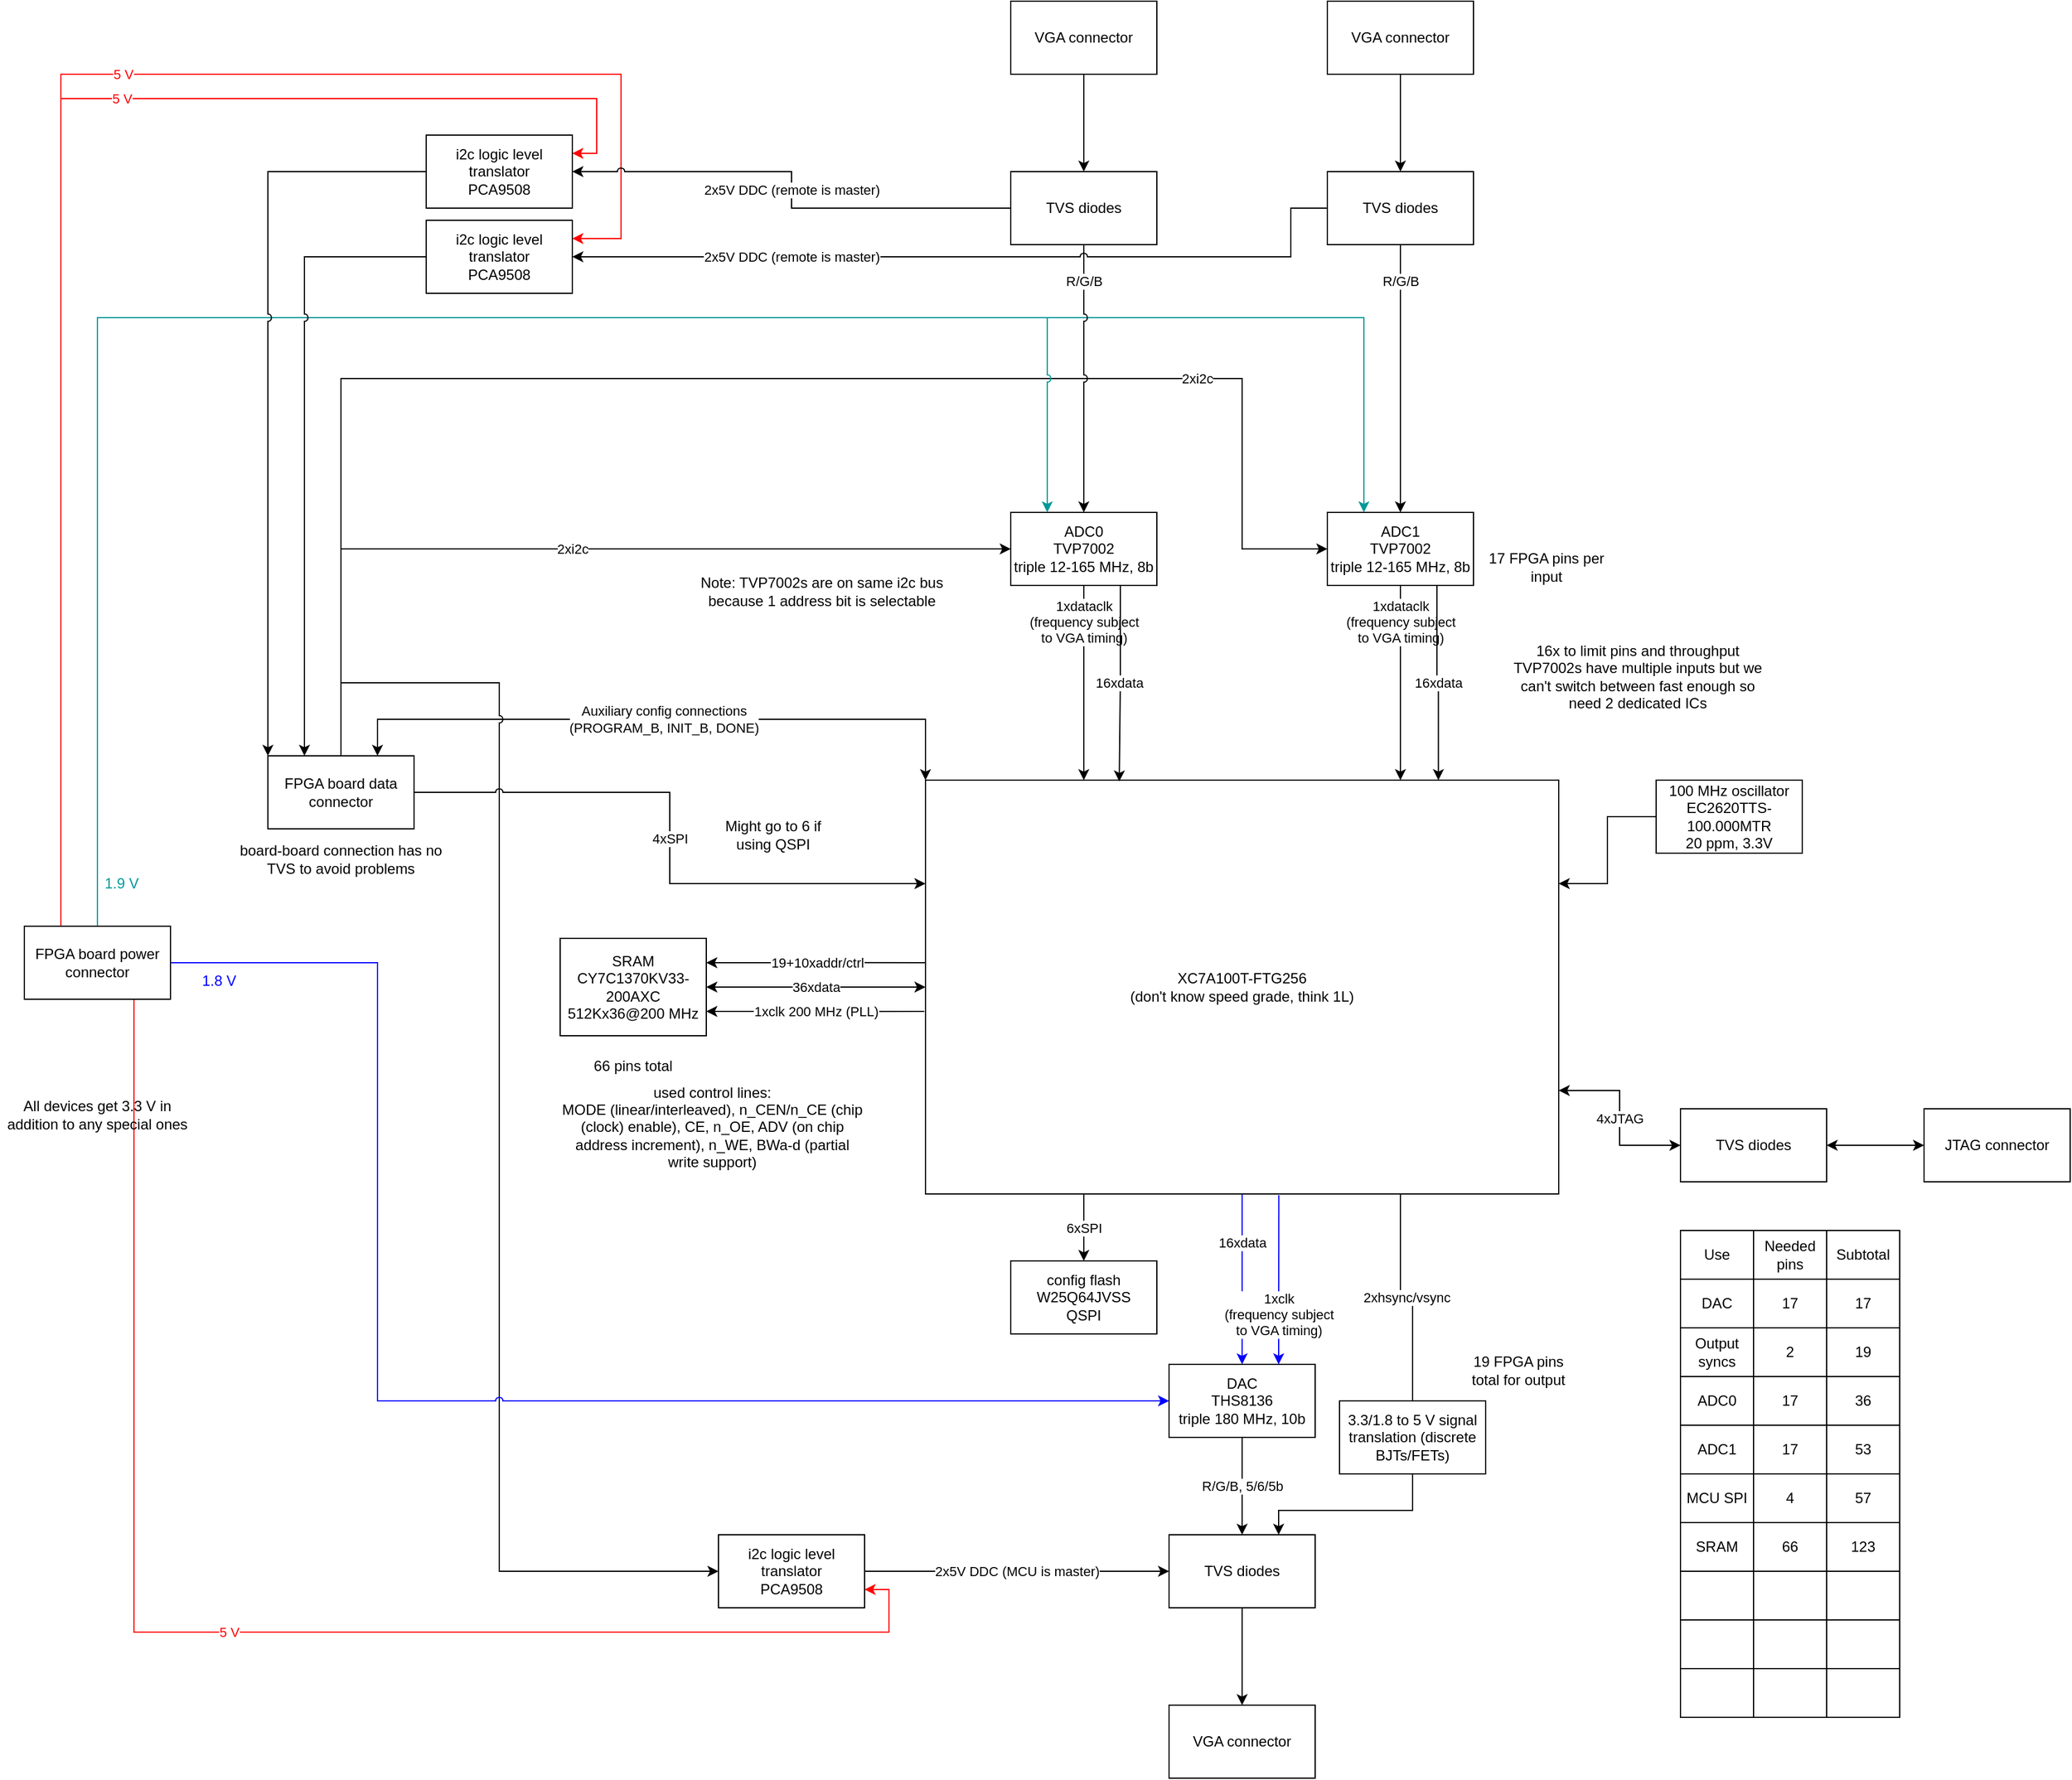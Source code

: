 <mxfile version="20.3.1" type="device" pages="2"><diagram id="uO3NpEvUBIuTRX0edp_s" name="FPGA board"><mxGraphModel dx="3002" dy="1962" grid="1" gridSize="10" guides="1" tooltips="1" connect="1" arrows="1" fold="1" page="1" pageScale="1" pageWidth="1654" pageHeight="1169" math="0" shadow="0"><root><mxCell id="0"/><mxCell id="1" parent="0"/><mxCell id="ex6IpFv2rQreRg_5M0-a-5" value="&lt;div&gt;36xdata&lt;/div&gt;" style="edgeStyle=orthogonalEdgeStyle;rounded=0;orthogonalLoop=1;jettySize=auto;html=1;startArrow=classic;startFill=1;" parent="1" source="ex6IpFv2rQreRg_5M0-a-1" target="ex6IpFv2rQreRg_5M0-a-4" edge="1"><mxGeometry relative="1" as="geometry"/></mxCell><mxCell id="ex6IpFv2rQreRg_5M0-a-10" value="&lt;div&gt;1xclk 200 MHz (PLL)&lt;br&gt;&lt;/div&gt;" style="edgeStyle=orthogonalEdgeStyle;rounded=0;orthogonalLoop=1;jettySize=auto;html=1;exitX=-0.002;exitY=0.559;exitDx=0;exitDy=0;entryX=1;entryY=0.75;entryDx=0;entryDy=0;startArrow=none;startFill=0;exitPerimeter=0;" parent="1" source="ex6IpFv2rQreRg_5M0-a-1" target="ex6IpFv2rQreRg_5M0-a-4" edge="1"><mxGeometry relative="1" as="geometry"/></mxCell><mxCell id="ex6IpFv2rQreRg_5M0-a-13" value="19+10xaddr/ctrl" style="edgeStyle=orthogonalEdgeStyle;rounded=0;orthogonalLoop=1;jettySize=auto;html=1;exitX=0.002;exitY=0.441;exitDx=0;exitDy=0;entryX=1;entryY=0.25;entryDx=0;entryDy=0;startArrow=none;startFill=0;exitPerimeter=0;" parent="1" source="ex6IpFv2rQreRg_5M0-a-1" target="ex6IpFv2rQreRg_5M0-a-4" edge="1"><mxGeometry relative="1" as="geometry"/></mxCell><mxCell id="ex6IpFv2rQreRg_5M0-a-45" value="16xdata" style="edgeStyle=orthogonalEdgeStyle;rounded=0;jumpStyle=arc;orthogonalLoop=1;jettySize=auto;html=1;entryX=0.5;entryY=0;entryDx=0;entryDy=0;strokeColor=#0000FF;fontColor=#000000;startArrow=none;startFill=0;endArrow=classic;endFill=1;" parent="1" source="ex6IpFv2rQreRg_5M0-a-1" target="ex6IpFv2rQreRg_5M0-a-44" edge="1"><mxGeometry x="-0.429" relative="1" as="geometry"><mxPoint as="offset"/></mxGeometry></mxCell><mxCell id="ex6IpFv2rQreRg_5M0-a-47" value="&lt;div&gt;1xclk&lt;/div&gt;&lt;div&gt;(frequency subject&lt;/div&gt;&lt;div&gt;to VGA timing)&lt;/div&gt;" style="edgeStyle=orthogonalEdgeStyle;rounded=0;jumpStyle=arc;orthogonalLoop=1;jettySize=auto;html=1;exitX=0.558;exitY=1.003;exitDx=0;exitDy=0;entryX=0.75;entryY=0;entryDx=0;entryDy=0;strokeColor=#0000FF;fontColor=#000000;startArrow=none;startFill=0;endArrow=classic;endFill=1;exitPerimeter=0;" parent="1" source="ex6IpFv2rQreRg_5M0-a-1" target="ex6IpFv2rQreRg_5M0-a-44" edge="1"><mxGeometry x="0.418" relative="1" as="geometry"><mxPoint as="offset"/></mxGeometry></mxCell><mxCell id="ex6IpFv2rQreRg_5M0-a-52" value="" style="edgeStyle=orthogonalEdgeStyle;rounded=0;jumpStyle=arc;orthogonalLoop=1;jettySize=auto;html=1;exitX=0.5;exitY=1;exitDx=0;exitDy=0;entryX=0.75;entryY=0;entryDx=0;entryDy=0;strokeColor=#000000;fontColor=#000000;startArrow=none;startFill=0;endArrow=classic;endFill=1;" parent="1" source="5ySoQ0Hg5H5aL1NX-bmH-2" target="ex6IpFv2rQreRg_5M0-a-48" edge="1"><mxGeometry relative="1" as="geometry"><Array as="points"><mxPoint x="740" y="790"/><mxPoint x="630" y="790"/></Array></mxGeometry></mxCell><mxCell id="ex6IpFv2rQreRg_5M0-a-78" value="4xJTAG" style="edgeStyle=orthogonalEdgeStyle;rounded=0;jumpStyle=arc;orthogonalLoop=1;jettySize=auto;html=1;exitX=1;exitY=0.75;exitDx=0;exitDy=0;entryX=0;entryY=0.5;entryDx=0;entryDy=0;strokeColor=#000000;fontColor=#000000;startArrow=classic;startFill=1;endArrow=classic;endFill=1;" parent="1" source="ex6IpFv2rQreRg_5M0-a-1" target="ex6IpFv2rQreRg_5M0-a-77" edge="1"><mxGeometry relative="1" as="geometry"/></mxCell><mxCell id="ex6IpFv2rQreRg_5M0-a-84" value="6xSPI" style="edgeStyle=orthogonalEdgeStyle;rounded=0;jumpStyle=arc;orthogonalLoop=1;jettySize=auto;html=1;exitX=0.25;exitY=1;exitDx=0;exitDy=0;entryX=0.5;entryY=0;entryDx=0;entryDy=0;strokeColor=#000000;fontColor=#000000;startArrow=none;startFill=0;endArrow=classic;endFill=1;" parent="1" source="ex6IpFv2rQreRg_5M0-a-1" target="ex6IpFv2rQreRg_5M0-a-83" edge="1"><mxGeometry relative="1" as="geometry"/></mxCell><mxCell id="ex6IpFv2rQreRg_5M0-a-92" value="&lt;div&gt;Auxiliary config connections&lt;/div&gt;&lt;div&gt;(PROGRAM_B, INIT_B, DONE) &lt;br&gt;&lt;/div&gt;" style="edgeStyle=orthogonalEdgeStyle;rounded=0;jumpStyle=arc;orthogonalLoop=1;jettySize=auto;html=1;exitX=0;exitY=0;exitDx=0;exitDy=0;entryX=0.75;entryY=0;entryDx=0;entryDy=0;strokeColor=#000000;fontColor=#000000;startArrow=classic;startFill=1;endArrow=classic;endFill=1;" parent="1" source="ex6IpFv2rQreRg_5M0-a-1" target="ex6IpFv2rQreRg_5M0-a-24" edge="1"><mxGeometry relative="1" as="geometry"><Array as="points"><mxPoint x="340" y="140"/><mxPoint x="-110" y="140"/></Array></mxGeometry></mxCell><mxCell id="ex6IpFv2rQreRg_5M0-a-1" value="&lt;div&gt;XC7A100T-FTG256&lt;/div&gt;&lt;div&gt;(don't know speed grade, think 1L)&lt;br&gt;&lt;/div&gt;" style="rounded=0;whiteSpace=wrap;html=1;" parent="1" vertex="1"><mxGeometry x="340" y="190" width="520" height="340" as="geometry"/></mxCell><mxCell id="ex6IpFv2rQreRg_5M0-a-4" value="&lt;div&gt;SRAM&lt;/div&gt;&lt;div&gt;CY7C1370KV33-200AXC&lt;/div&gt;&lt;div&gt;512Kx36@200 MHz&lt;br&gt;&lt;/div&gt;" style="rounded=0;whiteSpace=wrap;html=1;" parent="1" vertex="1"><mxGeometry x="40" y="320" width="120" height="80" as="geometry"/></mxCell><mxCell id="ex6IpFv2rQreRg_5M0-a-12" style="edgeStyle=orthogonalEdgeStyle;rounded=0;orthogonalLoop=1;jettySize=auto;html=1;entryX=1;entryY=0.25;entryDx=0;entryDy=0;startArrow=none;startFill=0;" parent="1" source="ex6IpFv2rQreRg_5M0-a-11" target="ex6IpFv2rQreRg_5M0-a-1" edge="1"><mxGeometry relative="1" as="geometry"/></mxCell><mxCell id="ex6IpFv2rQreRg_5M0-a-11" value="&lt;div&gt;100 MHz oscillator&lt;/div&gt;&lt;div&gt;EC2620TTS-100.000MTR&lt;/div&gt;&lt;div&gt;20 ppm, 3.3V&lt;br&gt;&lt;/div&gt;" style="rounded=0;whiteSpace=wrap;html=1;" parent="1" vertex="1"><mxGeometry x="940" y="190" width="120" height="60" as="geometry"/></mxCell><mxCell id="ex6IpFv2rQreRg_5M0-a-18" value="66 pins total" style="text;html=1;strokeColor=none;fillColor=none;align=center;verticalAlign=middle;whiteSpace=wrap;rounded=0;" parent="1" vertex="1"><mxGeometry x="50" y="410" width="100" height="30" as="geometry"/></mxCell><mxCell id="ex6IpFv2rQreRg_5M0-a-22" value="&lt;div&gt;1xdataclk&lt;/div&gt;&lt;div&gt;(frequency subject&lt;/div&gt;&lt;div&gt;to VGA timing)&lt;br&gt;&lt;/div&gt;" style="edgeStyle=orthogonalEdgeStyle;rounded=0;orthogonalLoop=1;jettySize=auto;html=1;entryX=0.25;entryY=0;entryDx=0;entryDy=0;startArrow=none;startFill=0;endArrow=classic;endFill=1;" parent="1" source="ex6IpFv2rQreRg_5M0-a-21" target="ex6IpFv2rQreRg_5M0-a-1" edge="1"><mxGeometry x="-0.625" relative="1" as="geometry"><mxPoint as="offset"/></mxGeometry></mxCell><mxCell id="ex6IpFv2rQreRg_5M0-a-23" value="16xdata" style="edgeStyle=orthogonalEdgeStyle;rounded=0;orthogonalLoop=1;jettySize=auto;html=1;exitX=0.75;exitY=1;exitDx=0;exitDy=0;entryX=0.306;entryY=0.003;entryDx=0;entryDy=0;entryPerimeter=0;startArrow=none;startFill=0;endArrow=classic;endFill=1;" parent="1" source="ex6IpFv2rQreRg_5M0-a-21" target="ex6IpFv2rQreRg_5M0-a-1" edge="1"><mxGeometry relative="1" as="geometry"/></mxCell><mxCell id="ex6IpFv2rQreRg_5M0-a-21" value="&lt;div&gt;ADC0&lt;/div&gt;&lt;div&gt;TVP7002&lt;/div&gt;&lt;div&gt;triple 12-165 MHz, 8b&lt;br&gt;&lt;/div&gt;" style="rounded=0;whiteSpace=wrap;html=1;" parent="1" vertex="1"><mxGeometry x="410" y="-30" width="120" height="60" as="geometry"/></mxCell><mxCell id="ex6IpFv2rQreRg_5M0-a-25" value="2xi2c" style="edgeStyle=orthogonalEdgeStyle;rounded=0;orthogonalLoop=1;jettySize=auto;html=1;entryX=0;entryY=0.5;entryDx=0;entryDy=0;startArrow=none;startFill=0;endArrow=classic;endFill=1;" parent="1" source="ex6IpFv2rQreRg_5M0-a-24" target="ex6IpFv2rQreRg_5M0-a-21" edge="1"><mxGeometry relative="1" as="geometry"><Array as="points"><mxPoint x="-140"/></Array></mxGeometry></mxCell><mxCell id="ex6IpFv2rQreRg_5M0-a-31" value="2xi2c" style="edgeStyle=orthogonalEdgeStyle;rounded=0;orthogonalLoop=1;jettySize=auto;html=1;entryX=0;entryY=0.5;entryDx=0;entryDy=0;startArrow=none;startFill=0;endArrow=classic;endFill=1;" parent="1" source="ex6IpFv2rQreRg_5M0-a-24" target="ex6IpFv2rQreRg_5M0-a-30" edge="1"><mxGeometry x="0.607" relative="1" as="geometry"><Array as="points"><mxPoint x="600" y="-140"/><mxPoint x="600"/></Array><mxPoint as="offset"/></mxGeometry></mxCell><mxCell id="ex6IpFv2rQreRg_5M0-a-67" style="edgeStyle=orthogonalEdgeStyle;rounded=0;jumpStyle=arc;orthogonalLoop=1;jettySize=auto;html=1;exitX=0.5;exitY=0;exitDx=0;exitDy=0;entryX=0;entryY=0.5;entryDx=0;entryDy=0;strokeColor=#000000;fontColor=default;startArrow=none;startFill=0;endArrow=classic;endFill=1;" parent="1" source="ex6IpFv2rQreRg_5M0-a-24" target="ex6IpFv2rQreRg_5M0-a-65" edge="1"><mxGeometry relative="1" as="geometry"><Array as="points"><mxPoint x="-140" y="110"/><mxPoint x="-10" y="110"/><mxPoint x="-10" y="840"/></Array></mxGeometry></mxCell><mxCell id="ex6IpFv2rQreRg_5M0-a-85" value="4xSPI" style="edgeStyle=orthogonalEdgeStyle;rounded=0;jumpStyle=arc;orthogonalLoop=1;jettySize=auto;html=1;exitX=1;exitY=0.5;exitDx=0;exitDy=0;entryX=0;entryY=0.25;entryDx=0;entryDy=0;strokeColor=#000000;fontColor=#000000;startArrow=none;startFill=0;endArrow=classic;endFill=1;" parent="1" source="ex6IpFv2rQreRg_5M0-a-24" target="ex6IpFv2rQreRg_5M0-a-1" edge="1"><mxGeometry relative="1" as="geometry"/></mxCell><mxCell id="ex6IpFv2rQreRg_5M0-a-24" value="FPGA board data connector" style="rounded=0;whiteSpace=wrap;html=1;" parent="1" vertex="1"><mxGeometry x="-200" y="170" width="120" height="60" as="geometry"/></mxCell><mxCell id="ex6IpFv2rQreRg_5M0-a-28" value="&lt;div&gt;1xdataclk&lt;/div&gt;&lt;div&gt;(frequency subject&lt;/div&gt;&lt;div&gt;to VGA timing)&lt;br&gt;&lt;/div&gt;" style="edgeStyle=orthogonalEdgeStyle;rounded=0;orthogonalLoop=1;jettySize=auto;html=1;entryX=0.75;entryY=0;entryDx=0;entryDy=0;startArrow=none;startFill=0;endArrow=classic;endFill=1;" parent="1" source="ex6IpFv2rQreRg_5M0-a-30" target="ex6IpFv2rQreRg_5M0-a-1" edge="1"><mxGeometry x="-0.625" relative="1" as="geometry"><mxPoint x="710" y="190" as="targetPoint"/><mxPoint as="offset"/></mxGeometry></mxCell><mxCell id="ex6IpFv2rQreRg_5M0-a-29" value="16xdata" style="edgeStyle=orthogonalEdgeStyle;rounded=0;orthogonalLoop=1;jettySize=auto;html=1;exitX=0.75;exitY=1;exitDx=0;exitDy=0;startArrow=none;startFill=0;endArrow=classic;endFill=1;entryX=0.81;entryY=0;entryDx=0;entryDy=0;entryPerimeter=0;" parent="1" source="ex6IpFv2rQreRg_5M0-a-30" target="ex6IpFv2rQreRg_5M0-a-1" edge="1"><mxGeometry relative="1" as="geometry"><mxPoint x="750" y="190" as="targetPoint"/></mxGeometry></mxCell><mxCell id="ex6IpFv2rQreRg_5M0-a-30" value="&lt;div&gt;ADC1&lt;/div&gt;&lt;div&gt;TVP7002&lt;/div&gt;&lt;div&gt;triple 12-165 MHz, 8b&lt;br&gt;&lt;/div&gt;" style="rounded=0;whiteSpace=wrap;html=1;" parent="1" vertex="1"><mxGeometry x="670" y="-30" width="120" height="60" as="geometry"/></mxCell><mxCell id="ex6IpFv2rQreRg_5M0-a-32" value="&lt;div&gt;Note: TVP7002s are on same i2c bus because 1 address bit is selectable&lt;br&gt;&lt;/div&gt;" style="text;html=1;strokeColor=none;fillColor=none;align=center;verticalAlign=middle;whiteSpace=wrap;rounded=0;" parent="1" vertex="1"><mxGeometry x="140" y="20" width="230" height="30" as="geometry"/></mxCell><mxCell id="ex6IpFv2rQreRg_5M0-a-34" value="&lt;div&gt;16x to limit pins and throughput&lt;/div&gt;TVP7002s have multiple inputs but we can't switch between fast enough so need 2 dedicated ICs" style="text;html=1;strokeColor=none;fillColor=none;align=center;verticalAlign=middle;whiteSpace=wrap;rounded=0;" parent="1" vertex="1"><mxGeometry x="820" y="90" width="210" height="30" as="geometry"/></mxCell><mxCell id="ex6IpFv2rQreRg_5M0-a-38" style="edgeStyle=orthogonalEdgeStyle;rounded=0;orthogonalLoop=1;jettySize=auto;html=1;entryX=0.25;entryY=0;entryDx=0;entryDy=0;startArrow=none;startFill=0;endArrow=classic;endFill=1;jumpStyle=arc;strokeColor=#009999;" parent="1" source="ex6IpFv2rQreRg_5M0-a-35" target="ex6IpFv2rQreRg_5M0-a-21" edge="1"><mxGeometry relative="1" as="geometry"><Array as="points"><mxPoint x="-340" y="-190"/><mxPoint x="440" y="-190"/></Array></mxGeometry></mxCell><mxCell id="ex6IpFv2rQreRg_5M0-a-39" style="edgeStyle=orthogonalEdgeStyle;rounded=0;jumpStyle=arc;orthogonalLoop=1;jettySize=auto;html=1;entryX=0.25;entryY=0;entryDx=0;entryDy=0;strokeColor=#009999;startArrow=none;startFill=0;endArrow=classic;endFill=1;" parent="1" source="ex6IpFv2rQreRg_5M0-a-35" target="ex6IpFv2rQreRg_5M0-a-30" edge="1"><mxGeometry relative="1" as="geometry"><Array as="points"><mxPoint x="-340" y="-190"/><mxPoint x="700" y="-190"/></Array></mxGeometry></mxCell><mxCell id="ex6IpFv2rQreRg_5M0-a-50" style="edgeStyle=orthogonalEdgeStyle;rounded=0;jumpStyle=arc;orthogonalLoop=1;jettySize=auto;html=1;entryX=0;entryY=0.5;entryDx=0;entryDy=0;strokeColor=#0000FF;fontColor=#000000;startArrow=none;startFill=0;endArrow=classic;endFill=1;" parent="1" source="ex6IpFv2rQreRg_5M0-a-35" target="ex6IpFv2rQreRg_5M0-a-44" edge="1"><mxGeometry relative="1" as="geometry"><Array as="points"><mxPoint x="-110" y="340"/><mxPoint x="-110" y="700"/></Array></mxGeometry></mxCell><mxCell id="ex6IpFv2rQreRg_5M0-a-74" value="5 V" style="edgeStyle=orthogonalEdgeStyle;rounded=0;jumpStyle=arc;orthogonalLoop=1;jettySize=auto;html=1;exitX=0.25;exitY=0;exitDx=0;exitDy=0;entryX=1;entryY=0.25;entryDx=0;entryDy=0;strokeColor=#FF0000;fontColor=#FF0000;startArrow=none;startFill=0;endArrow=classic;endFill=1;" parent="1" source="ex6IpFv2rQreRg_5M0-a-35" target="ex6IpFv2rQreRg_5M0-a-59" edge="1"><mxGeometry x="0.232" relative="1" as="geometry"><Array as="points"><mxPoint x="-370" y="-370"/><mxPoint x="70" y="-370"/><mxPoint x="70" y="-325"/></Array><mxPoint as="offset"/></mxGeometry></mxCell><mxCell id="ex6IpFv2rQreRg_5M0-a-75" value="5 V" style="edgeStyle=orthogonalEdgeStyle;rounded=0;jumpStyle=arc;orthogonalLoop=1;jettySize=auto;html=1;exitX=0.25;exitY=0;exitDx=0;exitDy=0;entryX=1;entryY=0.25;entryDx=0;entryDy=0;strokeColor=#FF0000;fontColor=#FF0000;startArrow=none;startFill=0;endArrow=classic;endFill=1;" parent="1" source="ex6IpFv2rQreRg_5M0-a-35" target="ex6IpFv2rQreRg_5M0-a-60" edge="1"><mxGeometry x="0.124" relative="1" as="geometry"><Array as="points"><mxPoint x="-370" y="-390"/><mxPoint x="90" y="-390"/><mxPoint x="90" y="-255"/></Array><mxPoint as="offset"/></mxGeometry></mxCell><mxCell id="ex6IpFv2rQreRg_5M0-a-76" value="5 V" style="edgeStyle=orthogonalEdgeStyle;rounded=0;jumpStyle=arc;orthogonalLoop=1;jettySize=auto;html=1;exitX=0.75;exitY=1;exitDx=0;exitDy=0;entryX=1;entryY=0.75;entryDx=0;entryDy=0;strokeColor=#FF0000;fontColor=#FF0000;startArrow=none;startFill=0;endArrow=classic;endFill=1;" parent="1" source="ex6IpFv2rQreRg_5M0-a-35" target="ex6IpFv2rQreRg_5M0-a-65" edge="1"><mxGeometry relative="1" as="geometry"><Array as="points"><mxPoint x="-310" y="890"/><mxPoint x="310" y="890"/><mxPoint x="310" y="855"/></Array></mxGeometry></mxCell><mxCell id="ex6IpFv2rQreRg_5M0-a-35" value="FPGA board power connector" style="rounded=0;whiteSpace=wrap;html=1;" parent="1" vertex="1"><mxGeometry x="-400" y="310" width="120" height="60" as="geometry"/></mxCell><mxCell id="ex6IpFv2rQreRg_5M0-a-40" value="&lt;font color=&quot;#009999&quot;&gt;1.9 V&lt;br&gt;&lt;/font&gt;" style="text;html=1;strokeColor=none;fillColor=none;align=center;verticalAlign=middle;whiteSpace=wrap;rounded=0;" parent="1" vertex="1"><mxGeometry x="-350" y="260" width="60" height="30" as="geometry"/></mxCell><mxCell id="ex6IpFv2rQreRg_5M0-a-41" value="All devices get 3.3 V in addition to any special ones" style="text;html=1;strokeColor=none;fillColor=none;align=center;verticalAlign=middle;whiteSpace=wrap;rounded=0;fontColor=#000000;" parent="1" vertex="1"><mxGeometry x="-420" y="450" width="160" height="30" as="geometry"/></mxCell><mxCell id="ex6IpFv2rQreRg_5M0-a-49" value="R/G/B, 5/6/5b" style="edgeStyle=orthogonalEdgeStyle;rounded=0;jumpStyle=arc;orthogonalLoop=1;jettySize=auto;html=1;strokeColor=#000000;fontColor=#000000;startArrow=none;startFill=0;endArrow=classic;endFill=1;" parent="1" source="ex6IpFv2rQreRg_5M0-a-44" target="ex6IpFv2rQreRg_5M0-a-48" edge="1"><mxGeometry relative="1" as="geometry"/></mxCell><mxCell id="ex6IpFv2rQreRg_5M0-a-44" value="&lt;div&gt;DAC&lt;/div&gt;&lt;div&gt;THS8136&lt;/div&gt;&lt;div&gt;triple 180 MHz, 10b&lt;br&gt;&lt;/div&gt;" style="rounded=0;whiteSpace=wrap;html=1;fontColor=#000000;" parent="1" vertex="1"><mxGeometry x="540" y="670" width="120" height="60" as="geometry"/></mxCell><mxCell id="ex6IpFv2rQreRg_5M0-a-69" value="" style="edgeStyle=orthogonalEdgeStyle;rounded=0;jumpStyle=arc;orthogonalLoop=1;jettySize=auto;html=1;strokeColor=#000000;fontColor=default;startArrow=none;startFill=0;endArrow=classic;endFill=1;" parent="1" source="ex6IpFv2rQreRg_5M0-a-48" target="ex6IpFv2rQreRg_5M0-a-68" edge="1"><mxGeometry relative="1" as="geometry"/></mxCell><mxCell id="ex6IpFv2rQreRg_5M0-a-48" value="TVS diodes" style="rounded=0;whiteSpace=wrap;html=1;fontColor=#000000;" parent="1" vertex="1"><mxGeometry x="540" y="810" width="120" height="60" as="geometry"/></mxCell><mxCell id="ex6IpFv2rQreRg_5M0-a-51" value="1.8 V" style="text;html=1;strokeColor=none;fillColor=none;align=center;verticalAlign=middle;whiteSpace=wrap;rounded=0;fontColor=#0000FF;" parent="1" vertex="1"><mxGeometry x="-270" y="340" width="60" height="30" as="geometry"/></mxCell><mxCell id="ex6IpFv2rQreRg_5M0-a-55" value="R/G/B" style="edgeStyle=orthogonalEdgeStyle;rounded=0;jumpStyle=arc;orthogonalLoop=1;jettySize=auto;html=1;entryX=0.5;entryY=0;entryDx=0;entryDy=0;strokeColor=#000000;fontColor=#000000;startArrow=none;startFill=0;endArrow=classic;endFill=1;" parent="1" source="ex6IpFv2rQreRg_5M0-a-53" target="ex6IpFv2rQreRg_5M0-a-21" edge="1"><mxGeometry x="-0.727" relative="1" as="geometry"><mxPoint as="offset"/></mxGeometry></mxCell><mxCell id="ex6IpFv2rQreRg_5M0-a-61" value="2x5V DDC (remote is master)" style="edgeStyle=orthogonalEdgeStyle;rounded=0;jumpStyle=arc;orthogonalLoop=1;jettySize=auto;html=1;entryX=1;entryY=0.5;entryDx=0;entryDy=0;strokeColor=#000000;fontColor=default;startArrow=none;startFill=0;endArrow=classic;endFill=1;" parent="1" source="ex6IpFv2rQreRg_5M0-a-53" target="ex6IpFv2rQreRg_5M0-a-59" edge="1"><mxGeometry relative="1" as="geometry"/></mxCell><mxCell id="ex6IpFv2rQreRg_5M0-a-53" value="TVS diodes" style="whiteSpace=wrap;html=1;rounded=0;" parent="1" vertex="1"><mxGeometry x="410" y="-310" width="120" height="60" as="geometry"/></mxCell><mxCell id="ex6IpFv2rQreRg_5M0-a-57" value="R/G/B" style="edgeStyle=orthogonalEdgeStyle;rounded=0;jumpStyle=arc;orthogonalLoop=1;jettySize=auto;html=1;entryX=0.5;entryY=0;entryDx=0;entryDy=0;strokeColor=#000000;fontColor=#000000;startArrow=none;startFill=0;endArrow=classic;endFill=1;" parent="1" source="ex6IpFv2rQreRg_5M0-a-56" target="ex6IpFv2rQreRg_5M0-a-30" edge="1"><mxGeometry x="-0.727" relative="1" as="geometry"><mxPoint as="offset"/></mxGeometry></mxCell><mxCell id="ex6IpFv2rQreRg_5M0-a-62" value="2x5V DDC (remote is master)" style="edgeStyle=orthogonalEdgeStyle;rounded=0;jumpStyle=arc;orthogonalLoop=1;jettySize=auto;html=1;entryX=1;entryY=0.5;entryDx=0;entryDy=0;strokeColor=#000000;fontColor=default;startArrow=none;startFill=0;endArrow=classic;endFill=1;" parent="1" source="ex6IpFv2rQreRg_5M0-a-56" target="ex6IpFv2rQreRg_5M0-a-60" edge="1"><mxGeometry x="0.455" relative="1" as="geometry"><Array as="points"><mxPoint x="640" y="-280"/><mxPoint x="640" y="-240"/></Array><mxPoint as="offset"/></mxGeometry></mxCell><mxCell id="ex6IpFv2rQreRg_5M0-a-56" value="TVS diodes" style="whiteSpace=wrap;html=1;rounded=0;" parent="1" vertex="1"><mxGeometry x="670" y="-310" width="120" height="60" as="geometry"/></mxCell><mxCell id="ex6IpFv2rQreRg_5M0-a-64" style="edgeStyle=orthogonalEdgeStyle;rounded=0;jumpStyle=arc;orthogonalLoop=1;jettySize=auto;html=1;strokeColor=#000000;fontColor=default;startArrow=none;startFill=0;endArrow=classic;endFill=1;entryX=0;entryY=0;entryDx=0;entryDy=0;" parent="1" source="ex6IpFv2rQreRg_5M0-a-59" target="ex6IpFv2rQreRg_5M0-a-24" edge="1"><mxGeometry relative="1" as="geometry"><mxPoint x="-450" y="380" as="targetPoint"/></mxGeometry></mxCell><mxCell id="ex6IpFv2rQreRg_5M0-a-59" value="&lt;div&gt;i2c logic level translator&lt;/div&gt;&lt;div&gt;PCA9508&lt;/div&gt;" style="rounded=0;whiteSpace=wrap;html=1;fontColor=default;" parent="1" vertex="1"><mxGeometry x="-70" y="-340" width="120" height="60" as="geometry"/></mxCell><mxCell id="ex6IpFv2rQreRg_5M0-a-63" style="edgeStyle=orthogonalEdgeStyle;rounded=0;jumpStyle=arc;orthogonalLoop=1;jettySize=auto;html=1;entryX=0.25;entryY=0;entryDx=0;entryDy=0;strokeColor=#000000;fontColor=default;startArrow=none;startFill=0;endArrow=classic;endFill=1;" parent="1" source="ex6IpFv2rQreRg_5M0-a-60" target="ex6IpFv2rQreRg_5M0-a-24" edge="1"><mxGeometry relative="1" as="geometry"/></mxCell><mxCell id="ex6IpFv2rQreRg_5M0-a-60" value="&lt;div&gt;i2c logic level translator&lt;/div&gt;&lt;div&gt;PCA9508&lt;/div&gt;" style="rounded=0;whiteSpace=wrap;html=1;fontColor=default;" parent="1" vertex="1"><mxGeometry x="-70" y="-270" width="120" height="60" as="geometry"/></mxCell><mxCell id="ex6IpFv2rQreRg_5M0-a-66" value="2x5V DDC (MCU is master)" style="edgeStyle=orthogonalEdgeStyle;rounded=0;jumpStyle=arc;orthogonalLoop=1;jettySize=auto;html=1;entryX=0;entryY=0.5;entryDx=0;entryDy=0;strokeColor=#000000;fontColor=default;startArrow=none;startFill=0;endArrow=classic;endFill=1;" parent="1" source="ex6IpFv2rQreRg_5M0-a-65" target="ex6IpFv2rQreRg_5M0-a-48" edge="1"><mxGeometry relative="1" as="geometry"/></mxCell><mxCell id="ex6IpFv2rQreRg_5M0-a-65" value="&lt;div&gt;i2c logic level translator&lt;/div&gt;&lt;div&gt;PCA9508&lt;/div&gt;" style="rounded=0;whiteSpace=wrap;html=1;fontColor=default;" parent="1" vertex="1"><mxGeometry x="170" y="810" width="120" height="60" as="geometry"/></mxCell><mxCell id="ex6IpFv2rQreRg_5M0-a-68" value="VGA connector" style="rounded=0;whiteSpace=wrap;html=1;fontColor=#000000;" parent="1" vertex="1"><mxGeometry x="540" y="950" width="120" height="60" as="geometry"/></mxCell><mxCell id="ex6IpFv2rQreRg_5M0-a-73" value="" style="edgeStyle=orthogonalEdgeStyle;rounded=0;jumpStyle=arc;orthogonalLoop=1;jettySize=auto;html=1;strokeColor=#000000;fontColor=default;startArrow=none;startFill=0;endArrow=classic;endFill=1;" parent="1" source="ex6IpFv2rQreRg_5M0-a-70" target="ex6IpFv2rQreRg_5M0-a-53" edge="1"><mxGeometry relative="1" as="geometry"/></mxCell><mxCell id="ex6IpFv2rQreRg_5M0-a-70" value="VGA connector" style="whiteSpace=wrap;html=1;rounded=0;" parent="1" vertex="1"><mxGeometry x="410" y="-450" width="120" height="60" as="geometry"/></mxCell><mxCell id="ex6IpFv2rQreRg_5M0-a-72" value="" style="edgeStyle=orthogonalEdgeStyle;rounded=0;jumpStyle=arc;orthogonalLoop=1;jettySize=auto;html=1;strokeColor=#000000;fontColor=default;startArrow=none;startFill=0;endArrow=classic;endFill=1;" parent="1" source="ex6IpFv2rQreRg_5M0-a-71" target="ex6IpFv2rQreRg_5M0-a-56" edge="1"><mxGeometry relative="1" as="geometry"/></mxCell><mxCell id="ex6IpFv2rQreRg_5M0-a-71" value="VGA connector" style="whiteSpace=wrap;html=1;rounded=0;" parent="1" vertex="1"><mxGeometry x="670" y="-450" width="120" height="60" as="geometry"/></mxCell><mxCell id="ex6IpFv2rQreRg_5M0-a-81" value="" style="edgeStyle=orthogonalEdgeStyle;rounded=0;jumpStyle=arc;orthogonalLoop=1;jettySize=auto;html=1;strokeColor=#000000;fontColor=#000000;startArrow=classic;startFill=1;endArrow=classic;endFill=1;" parent="1" source="ex6IpFv2rQreRg_5M0-a-77" target="ex6IpFv2rQreRg_5M0-a-80" edge="1"><mxGeometry relative="1" as="geometry"/></mxCell><mxCell id="ex6IpFv2rQreRg_5M0-a-77" value="TVS diodes" style="rounded=0;whiteSpace=wrap;html=1;strokeColor=default;" parent="1" vertex="1"><mxGeometry x="960" y="460" width="120" height="60" as="geometry"/></mxCell><mxCell id="ex6IpFv2rQreRg_5M0-a-80" value="JTAG connector" style="rounded=0;whiteSpace=wrap;html=1;strokeColor=default;" parent="1" vertex="1"><mxGeometry x="1160" y="460" width="120" height="60" as="geometry"/></mxCell><mxCell id="ex6IpFv2rQreRg_5M0-a-83" value="&lt;div&gt;config flash&lt;/div&gt;&lt;div&gt;W25Q64JVSS&lt;/div&gt;&lt;div&gt;QSPI&lt;br&gt;&lt;/div&gt;" style="rounded=0;whiteSpace=wrap;html=1;strokeColor=default;" parent="1" vertex="1"><mxGeometry x="410" y="585" width="120" height="60" as="geometry"/></mxCell><mxCell id="ex6IpFv2rQreRg_5M0-a-86" value="Might go to 6 if using QSPI" style="text;html=1;strokeColor=none;fillColor=none;align=center;verticalAlign=middle;whiteSpace=wrap;rounded=0;fontColor=#000000;" parent="1" vertex="1"><mxGeometry x="160" y="220" width="110" height="30" as="geometry"/></mxCell><mxCell id="ex6IpFv2rQreRg_5M0-a-87" value="&lt;div&gt;19 FPGA pins total for output&lt;br&gt;&lt;/div&gt;" style="text;html=1;strokeColor=none;fillColor=none;align=center;verticalAlign=middle;whiteSpace=wrap;rounded=0;" parent="1" vertex="1"><mxGeometry x="777" y="660" width="100" height="30" as="geometry"/></mxCell><mxCell id="ex6IpFv2rQreRg_5M0-a-88" value="&lt;div&gt;17 FPGA pins per input&lt;br&gt;&lt;/div&gt;" style="text;html=1;strokeColor=none;fillColor=none;align=center;verticalAlign=middle;whiteSpace=wrap;rounded=0;" parent="1" vertex="1"><mxGeometry x="800" width="100" height="30" as="geometry"/></mxCell><mxCell id="ex6IpFv2rQreRg_5M0-a-91" value="board-board connection has no TVS to avoid problems" style="text;html=1;strokeColor=none;fillColor=none;align=center;verticalAlign=middle;whiteSpace=wrap;rounded=0;fontColor=#000000;" parent="1" vertex="1"><mxGeometry x="-230" y="240" width="180" height="30" as="geometry"/></mxCell><mxCell id="ex6IpFv2rQreRg_5M0-a-181" value="" style="shape=table;startSize=0;container=1;collapsible=0;childLayout=tableLayout;strokeColor=default;fontColor=#000000;" parent="1" vertex="1"><mxGeometry x="960" y="560" width="180" height="400" as="geometry"/></mxCell><mxCell id="ex6IpFv2rQreRg_5M0-a-182" value="" style="shape=tableRow;horizontal=0;startSize=0;swimlaneHead=0;swimlaneBody=0;top=0;left=0;bottom=0;right=0;collapsible=0;dropTarget=0;fillColor=none;points=[[0,0.5],[1,0.5]];portConstraint=eastwest;strokeColor=default;fontColor=#000000;" parent="ex6IpFv2rQreRg_5M0-a-181" vertex="1"><mxGeometry width="180" height="40" as="geometry"/></mxCell><mxCell id="ex6IpFv2rQreRg_5M0-a-183" value="Use" style="shape=partialRectangle;html=1;whiteSpace=wrap;connectable=0;overflow=hidden;fillColor=none;top=0;left=0;bottom=0;right=0;pointerEvents=1;strokeColor=default;fontColor=#000000;" parent="ex6IpFv2rQreRg_5M0-a-182" vertex="1"><mxGeometry width="60" height="40" as="geometry"><mxRectangle width="60" height="40" as="alternateBounds"/></mxGeometry></mxCell><mxCell id="ex6IpFv2rQreRg_5M0-a-184" value="Needed pins" style="shape=partialRectangle;html=1;whiteSpace=wrap;connectable=0;overflow=hidden;fillColor=none;top=0;left=0;bottom=0;right=0;pointerEvents=1;strokeColor=default;fontColor=#000000;" parent="ex6IpFv2rQreRg_5M0-a-182" vertex="1"><mxGeometry x="60" width="60" height="40" as="geometry"><mxRectangle width="60" height="40" as="alternateBounds"/></mxGeometry></mxCell><mxCell id="ex6IpFv2rQreRg_5M0-a-185" value="Subtotal" style="shape=partialRectangle;html=1;whiteSpace=wrap;connectable=0;overflow=hidden;fillColor=none;top=0;left=0;bottom=0;right=0;pointerEvents=1;strokeColor=default;fontColor=#000000;" parent="ex6IpFv2rQreRg_5M0-a-182" vertex="1"><mxGeometry x="120" width="60" height="40" as="geometry"><mxRectangle width="60" height="40" as="alternateBounds"/></mxGeometry></mxCell><mxCell id="ex6IpFv2rQreRg_5M0-a-186" value="" style="shape=tableRow;horizontal=0;startSize=0;swimlaneHead=0;swimlaneBody=0;top=0;left=0;bottom=0;right=0;collapsible=0;dropTarget=0;fillColor=none;points=[[0,0.5],[1,0.5]];portConstraint=eastwest;strokeColor=default;fontColor=#000000;" parent="ex6IpFv2rQreRg_5M0-a-181" vertex="1"><mxGeometry y="40" width="180" height="40" as="geometry"/></mxCell><mxCell id="ex6IpFv2rQreRg_5M0-a-187" value="DAC" style="shape=partialRectangle;html=1;whiteSpace=wrap;connectable=0;overflow=hidden;fillColor=none;top=0;left=0;bottom=0;right=0;pointerEvents=1;strokeColor=default;fontColor=#000000;" parent="ex6IpFv2rQreRg_5M0-a-186" vertex="1"><mxGeometry width="60" height="40" as="geometry"><mxRectangle width="60" height="40" as="alternateBounds"/></mxGeometry></mxCell><mxCell id="ex6IpFv2rQreRg_5M0-a-188" value="17" style="shape=partialRectangle;html=1;whiteSpace=wrap;connectable=0;overflow=hidden;fillColor=none;top=0;left=0;bottom=0;right=0;pointerEvents=1;strokeColor=default;fontColor=#000000;" parent="ex6IpFv2rQreRg_5M0-a-186" vertex="1"><mxGeometry x="60" width="60" height="40" as="geometry"><mxRectangle width="60" height="40" as="alternateBounds"/></mxGeometry></mxCell><mxCell id="ex6IpFv2rQreRg_5M0-a-189" value="17" style="shape=partialRectangle;html=1;whiteSpace=wrap;connectable=0;overflow=hidden;fillColor=none;top=0;left=0;bottom=0;right=0;pointerEvents=1;strokeColor=default;fontColor=#000000;" parent="ex6IpFv2rQreRg_5M0-a-186" vertex="1"><mxGeometry x="120" width="60" height="40" as="geometry"><mxRectangle width="60" height="40" as="alternateBounds"/></mxGeometry></mxCell><mxCell id="ex6IpFv2rQreRg_5M0-a-190" value="" style="shape=tableRow;horizontal=0;startSize=0;swimlaneHead=0;swimlaneBody=0;top=0;left=0;bottom=0;right=0;collapsible=0;dropTarget=0;fillColor=none;points=[[0,0.5],[1,0.5]];portConstraint=eastwest;strokeColor=default;fontColor=#000000;" parent="ex6IpFv2rQreRg_5M0-a-181" vertex="1"><mxGeometry y="80" width="180" height="40" as="geometry"/></mxCell><mxCell id="ex6IpFv2rQreRg_5M0-a-191" value="Output syncs" style="shape=partialRectangle;html=1;whiteSpace=wrap;connectable=0;overflow=hidden;fillColor=none;top=0;left=0;bottom=0;right=0;pointerEvents=1;strokeColor=default;fontColor=#000000;" parent="ex6IpFv2rQreRg_5M0-a-190" vertex="1"><mxGeometry width="60" height="40" as="geometry"><mxRectangle width="60" height="40" as="alternateBounds"/></mxGeometry></mxCell><mxCell id="ex6IpFv2rQreRg_5M0-a-192" value="2" style="shape=partialRectangle;html=1;whiteSpace=wrap;connectable=0;overflow=hidden;fillColor=none;top=0;left=0;bottom=0;right=0;pointerEvents=1;strokeColor=default;fontColor=#000000;" parent="ex6IpFv2rQreRg_5M0-a-190" vertex="1"><mxGeometry x="60" width="60" height="40" as="geometry"><mxRectangle width="60" height="40" as="alternateBounds"/></mxGeometry></mxCell><mxCell id="ex6IpFv2rQreRg_5M0-a-193" value="19" style="shape=partialRectangle;html=1;whiteSpace=wrap;connectable=0;overflow=hidden;fillColor=none;top=0;left=0;bottom=0;right=0;pointerEvents=1;strokeColor=default;fontColor=#000000;" parent="ex6IpFv2rQreRg_5M0-a-190" vertex="1"><mxGeometry x="120" width="60" height="40" as="geometry"><mxRectangle width="60" height="40" as="alternateBounds"/></mxGeometry></mxCell><mxCell id="ex6IpFv2rQreRg_5M0-a-194" value="" style="shape=tableRow;horizontal=0;startSize=0;swimlaneHead=0;swimlaneBody=0;top=0;left=0;bottom=0;right=0;collapsible=0;dropTarget=0;fillColor=none;points=[[0,0.5],[1,0.5]];portConstraint=eastwest;strokeColor=default;fontColor=#000000;" parent="ex6IpFv2rQreRg_5M0-a-181" vertex="1"><mxGeometry y="120" width="180" height="40" as="geometry"/></mxCell><mxCell id="ex6IpFv2rQreRg_5M0-a-195" value="ADC0" style="shape=partialRectangle;html=1;whiteSpace=wrap;connectable=0;overflow=hidden;fillColor=none;top=0;left=0;bottom=0;right=0;pointerEvents=1;strokeColor=default;fontColor=#000000;" parent="ex6IpFv2rQreRg_5M0-a-194" vertex="1"><mxGeometry width="60" height="40" as="geometry"><mxRectangle width="60" height="40" as="alternateBounds"/></mxGeometry></mxCell><mxCell id="ex6IpFv2rQreRg_5M0-a-196" value="17" style="shape=partialRectangle;html=1;whiteSpace=wrap;connectable=0;overflow=hidden;fillColor=none;top=0;left=0;bottom=0;right=0;pointerEvents=1;strokeColor=default;fontColor=#000000;" parent="ex6IpFv2rQreRg_5M0-a-194" vertex="1"><mxGeometry x="60" width="60" height="40" as="geometry"><mxRectangle width="60" height="40" as="alternateBounds"/></mxGeometry></mxCell><mxCell id="ex6IpFv2rQreRg_5M0-a-197" value="36" style="shape=partialRectangle;html=1;whiteSpace=wrap;connectable=0;overflow=hidden;fillColor=none;top=0;left=0;bottom=0;right=0;pointerEvents=1;strokeColor=default;fontColor=#000000;" parent="ex6IpFv2rQreRg_5M0-a-194" vertex="1"><mxGeometry x="120" width="60" height="40" as="geometry"><mxRectangle width="60" height="40" as="alternateBounds"/></mxGeometry></mxCell><mxCell id="ex6IpFv2rQreRg_5M0-a-198" value="" style="shape=tableRow;horizontal=0;startSize=0;swimlaneHead=0;swimlaneBody=0;top=0;left=0;bottom=0;right=0;collapsible=0;dropTarget=0;fillColor=none;points=[[0,0.5],[1,0.5]];portConstraint=eastwest;strokeColor=default;fontColor=#000000;" parent="ex6IpFv2rQreRg_5M0-a-181" vertex="1"><mxGeometry y="160" width="180" height="40" as="geometry"/></mxCell><mxCell id="ex6IpFv2rQreRg_5M0-a-199" value="ADC1" style="shape=partialRectangle;html=1;whiteSpace=wrap;connectable=0;overflow=hidden;fillColor=none;top=0;left=0;bottom=0;right=0;pointerEvents=1;strokeColor=default;fontColor=#000000;" parent="ex6IpFv2rQreRg_5M0-a-198" vertex="1"><mxGeometry width="60" height="40" as="geometry"><mxRectangle width="60" height="40" as="alternateBounds"/></mxGeometry></mxCell><mxCell id="ex6IpFv2rQreRg_5M0-a-200" value="17" style="shape=partialRectangle;html=1;whiteSpace=wrap;connectable=0;overflow=hidden;fillColor=none;top=0;left=0;bottom=0;right=0;pointerEvents=1;strokeColor=default;fontColor=#000000;" parent="ex6IpFv2rQreRg_5M0-a-198" vertex="1"><mxGeometry x="60" width="60" height="40" as="geometry"><mxRectangle width="60" height="40" as="alternateBounds"/></mxGeometry></mxCell><mxCell id="ex6IpFv2rQreRg_5M0-a-201" value="53" style="shape=partialRectangle;html=1;whiteSpace=wrap;connectable=0;overflow=hidden;fillColor=none;top=0;left=0;bottom=0;right=0;pointerEvents=1;strokeColor=default;fontColor=#000000;" parent="ex6IpFv2rQreRg_5M0-a-198" vertex="1"><mxGeometry x="120" width="60" height="40" as="geometry"><mxRectangle width="60" height="40" as="alternateBounds"/></mxGeometry></mxCell><mxCell id="ex6IpFv2rQreRg_5M0-a-202" value="" style="shape=tableRow;horizontal=0;startSize=0;swimlaneHead=0;swimlaneBody=0;top=0;left=0;bottom=0;right=0;collapsible=0;dropTarget=0;fillColor=none;points=[[0,0.5],[1,0.5]];portConstraint=eastwest;strokeColor=default;fontColor=#000000;" parent="ex6IpFv2rQreRg_5M0-a-181" vertex="1"><mxGeometry y="200" width="180" height="40" as="geometry"/></mxCell><mxCell id="ex6IpFv2rQreRg_5M0-a-203" value="MCU SPI" style="shape=partialRectangle;html=1;whiteSpace=wrap;connectable=0;overflow=hidden;fillColor=none;top=0;left=0;bottom=0;right=0;pointerEvents=1;strokeColor=default;fontColor=#000000;" parent="ex6IpFv2rQreRg_5M0-a-202" vertex="1"><mxGeometry width="60" height="40" as="geometry"><mxRectangle width="60" height="40" as="alternateBounds"/></mxGeometry></mxCell><mxCell id="ex6IpFv2rQreRg_5M0-a-204" value="4" style="shape=partialRectangle;html=1;whiteSpace=wrap;connectable=0;overflow=hidden;fillColor=none;top=0;left=0;bottom=0;right=0;pointerEvents=1;strokeColor=default;fontColor=#000000;" parent="ex6IpFv2rQreRg_5M0-a-202" vertex="1"><mxGeometry x="60" width="60" height="40" as="geometry"><mxRectangle width="60" height="40" as="alternateBounds"/></mxGeometry></mxCell><mxCell id="ex6IpFv2rQreRg_5M0-a-205" value="57" style="shape=partialRectangle;html=1;whiteSpace=wrap;connectable=0;overflow=hidden;fillColor=none;top=0;left=0;bottom=0;right=0;pointerEvents=1;strokeColor=default;fontColor=#000000;" parent="ex6IpFv2rQreRg_5M0-a-202" vertex="1"><mxGeometry x="120" width="60" height="40" as="geometry"><mxRectangle width="60" height="40" as="alternateBounds"/></mxGeometry></mxCell><mxCell id="ex6IpFv2rQreRg_5M0-a-206" value="" style="shape=tableRow;horizontal=0;startSize=0;swimlaneHead=0;swimlaneBody=0;top=0;left=0;bottom=0;right=0;collapsible=0;dropTarget=0;fillColor=none;points=[[0,0.5],[1,0.5]];portConstraint=eastwest;strokeColor=default;fontColor=#000000;" parent="ex6IpFv2rQreRg_5M0-a-181" vertex="1"><mxGeometry y="240" width="180" height="40" as="geometry"/></mxCell><mxCell id="ex6IpFv2rQreRg_5M0-a-207" value="SRAM" style="shape=partialRectangle;html=1;whiteSpace=wrap;connectable=0;overflow=hidden;fillColor=none;top=0;left=0;bottom=0;right=0;pointerEvents=1;strokeColor=default;fontColor=#000000;" parent="ex6IpFv2rQreRg_5M0-a-206" vertex="1"><mxGeometry width="60" height="40" as="geometry"><mxRectangle width="60" height="40" as="alternateBounds"/></mxGeometry></mxCell><mxCell id="ex6IpFv2rQreRg_5M0-a-208" value="66" style="shape=partialRectangle;html=1;whiteSpace=wrap;connectable=0;overflow=hidden;fillColor=none;top=0;left=0;bottom=0;right=0;pointerEvents=1;strokeColor=default;fontColor=#000000;" parent="ex6IpFv2rQreRg_5M0-a-206" vertex="1"><mxGeometry x="60" width="60" height="40" as="geometry"><mxRectangle width="60" height="40" as="alternateBounds"/></mxGeometry></mxCell><mxCell id="ex6IpFv2rQreRg_5M0-a-209" value="123" style="shape=partialRectangle;html=1;whiteSpace=wrap;connectable=0;overflow=hidden;fillColor=none;top=0;left=0;bottom=0;right=0;pointerEvents=1;strokeColor=default;fontColor=#000000;" parent="ex6IpFv2rQreRg_5M0-a-206" vertex="1"><mxGeometry x="120" width="60" height="40" as="geometry"><mxRectangle width="60" height="40" as="alternateBounds"/></mxGeometry></mxCell><mxCell id="ex6IpFv2rQreRg_5M0-a-210" value="" style="shape=tableRow;horizontal=0;startSize=0;swimlaneHead=0;swimlaneBody=0;top=0;left=0;bottom=0;right=0;collapsible=0;dropTarget=0;fillColor=none;points=[[0,0.5],[1,0.5]];portConstraint=eastwest;strokeColor=default;fontColor=#000000;" parent="ex6IpFv2rQreRg_5M0-a-181" vertex="1"><mxGeometry y="280" width="180" height="40" as="geometry"/></mxCell><mxCell id="ex6IpFv2rQreRg_5M0-a-211" value="" style="shape=partialRectangle;html=1;whiteSpace=wrap;connectable=0;overflow=hidden;fillColor=none;top=0;left=0;bottom=0;right=0;pointerEvents=1;strokeColor=default;fontColor=#000000;" parent="ex6IpFv2rQreRg_5M0-a-210" vertex="1"><mxGeometry width="60" height="40" as="geometry"><mxRectangle width="60" height="40" as="alternateBounds"/></mxGeometry></mxCell><mxCell id="ex6IpFv2rQreRg_5M0-a-212" value="" style="shape=partialRectangle;html=1;whiteSpace=wrap;connectable=0;overflow=hidden;fillColor=none;top=0;left=0;bottom=0;right=0;pointerEvents=1;strokeColor=default;fontColor=#000000;" parent="ex6IpFv2rQreRg_5M0-a-210" vertex="1"><mxGeometry x="60" width="60" height="40" as="geometry"><mxRectangle width="60" height="40" as="alternateBounds"/></mxGeometry></mxCell><mxCell id="ex6IpFv2rQreRg_5M0-a-213" value="" style="shape=partialRectangle;html=1;whiteSpace=wrap;connectable=0;overflow=hidden;fillColor=none;top=0;left=0;bottom=0;right=0;pointerEvents=1;strokeColor=default;fontColor=#000000;" parent="ex6IpFv2rQreRg_5M0-a-210" vertex="1"><mxGeometry x="120" width="60" height="40" as="geometry"><mxRectangle width="60" height="40" as="alternateBounds"/></mxGeometry></mxCell><mxCell id="ex6IpFv2rQreRg_5M0-a-214" value="" style="shape=tableRow;horizontal=0;startSize=0;swimlaneHead=0;swimlaneBody=0;top=0;left=0;bottom=0;right=0;collapsible=0;dropTarget=0;fillColor=none;points=[[0,0.5],[1,0.5]];portConstraint=eastwest;strokeColor=default;fontColor=#000000;" parent="ex6IpFv2rQreRg_5M0-a-181" vertex="1"><mxGeometry y="320" width="180" height="40" as="geometry"/></mxCell><mxCell id="ex6IpFv2rQreRg_5M0-a-215" value="" style="shape=partialRectangle;html=1;whiteSpace=wrap;connectable=0;overflow=hidden;fillColor=none;top=0;left=0;bottom=0;right=0;pointerEvents=1;strokeColor=default;fontColor=#000000;" parent="ex6IpFv2rQreRg_5M0-a-214" vertex="1"><mxGeometry width="60" height="40" as="geometry"><mxRectangle width="60" height="40" as="alternateBounds"/></mxGeometry></mxCell><mxCell id="ex6IpFv2rQreRg_5M0-a-216" value="" style="shape=partialRectangle;html=1;whiteSpace=wrap;connectable=0;overflow=hidden;fillColor=none;top=0;left=0;bottom=0;right=0;pointerEvents=1;strokeColor=default;fontColor=#000000;" parent="ex6IpFv2rQreRg_5M0-a-214" vertex="1"><mxGeometry x="60" width="60" height="40" as="geometry"><mxRectangle width="60" height="40" as="alternateBounds"/></mxGeometry></mxCell><mxCell id="ex6IpFv2rQreRg_5M0-a-217" value="" style="shape=partialRectangle;html=1;whiteSpace=wrap;connectable=0;overflow=hidden;fillColor=none;top=0;left=0;bottom=0;right=0;pointerEvents=1;strokeColor=default;fontColor=#000000;" parent="ex6IpFv2rQreRg_5M0-a-214" vertex="1"><mxGeometry x="120" width="60" height="40" as="geometry"><mxRectangle width="60" height="40" as="alternateBounds"/></mxGeometry></mxCell><mxCell id="ex6IpFv2rQreRg_5M0-a-218" value="" style="shape=tableRow;horizontal=0;startSize=0;swimlaneHead=0;swimlaneBody=0;top=0;left=0;bottom=0;right=0;collapsible=0;dropTarget=0;fillColor=none;points=[[0,0.5],[1,0.5]];portConstraint=eastwest;strokeColor=default;fontColor=#000000;" parent="ex6IpFv2rQreRg_5M0-a-181" vertex="1"><mxGeometry y="360" width="180" height="40" as="geometry"/></mxCell><mxCell id="ex6IpFv2rQreRg_5M0-a-219" value="" style="shape=partialRectangle;html=1;whiteSpace=wrap;connectable=0;overflow=hidden;fillColor=none;top=0;left=0;bottom=0;right=0;pointerEvents=1;strokeColor=default;fontColor=#000000;" parent="ex6IpFv2rQreRg_5M0-a-218" vertex="1"><mxGeometry width="60" height="40" as="geometry"><mxRectangle width="60" height="40" as="alternateBounds"/></mxGeometry></mxCell><mxCell id="ex6IpFv2rQreRg_5M0-a-220" value="" style="shape=partialRectangle;html=1;whiteSpace=wrap;connectable=0;overflow=hidden;fillColor=none;top=0;left=0;bottom=0;right=0;pointerEvents=1;strokeColor=default;fontColor=#000000;" parent="ex6IpFv2rQreRg_5M0-a-218" vertex="1"><mxGeometry x="60" width="60" height="40" as="geometry"><mxRectangle width="60" height="40" as="alternateBounds"/></mxGeometry></mxCell><mxCell id="ex6IpFv2rQreRg_5M0-a-221" value="" style="shape=partialRectangle;html=1;whiteSpace=wrap;connectable=0;overflow=hidden;fillColor=none;top=0;left=0;bottom=0;right=0;pointerEvents=1;strokeColor=default;fontColor=#000000;" parent="ex6IpFv2rQreRg_5M0-a-218" vertex="1"><mxGeometry x="120" width="60" height="40" as="geometry"><mxRectangle width="60" height="40" as="alternateBounds"/></mxGeometry></mxCell><mxCell id="WEzU33nyCCKIJHhzbcf1-1" value="&lt;div&gt;used control lines:&lt;/div&gt;&lt;div&gt;MODE (linear/interleaved), n_CEN/n_CE (chip (clock) enable), CE, n_OE, ADV (on chip address increment), n_WE, BWa-d (partial write support)&lt;br&gt;&lt;/div&gt;" style="text;html=1;strokeColor=none;fillColor=none;align=center;verticalAlign=middle;whiteSpace=wrap;rounded=0;" parent="1" vertex="1"><mxGeometry x="40" y="460" width="250" height="30" as="geometry"/></mxCell><mxCell id="5ySoQ0Hg5H5aL1NX-bmH-2" value="3.3/1.8 to 5 V signal translation (discrete BJTs/FETs)" style="rounded=0;whiteSpace=wrap;html=1;fontColor=#000000;" vertex="1" parent="1"><mxGeometry x="680" y="700" width="120" height="60" as="geometry"/></mxCell><mxCell id="5ySoQ0Hg5H5aL1NX-bmH-3" value="2xhsync/vsync" style="edgeStyle=orthogonalEdgeStyle;rounded=0;jumpStyle=arc;orthogonalLoop=1;jettySize=auto;html=1;exitX=0.75;exitY=1;exitDx=0;exitDy=0;entryX=0.5;entryY=0;entryDx=0;entryDy=0;strokeColor=#000000;fontColor=#000000;startArrow=none;startFill=0;endArrow=none;endFill=1;" edge="1" parent="1" source="ex6IpFv2rQreRg_5M0-a-1" target="5ySoQ0Hg5H5aL1NX-bmH-2"><mxGeometry relative="1" as="geometry"><Array as="points"/><mxPoint x="730" y="530" as="sourcePoint"/><mxPoint x="630" y="810" as="targetPoint"/></mxGeometry></mxCell></root></mxGraphModel></diagram><diagram id="pVhgtvbH22eSKE8cyUBX" name="MCU board"><mxGraphModel dx="3002" dy="1962" grid="1" gridSize="10" guides="1" tooltips="1" connect="1" arrows="1" fold="1" page="1" pageScale="1" pageWidth="1654" pageHeight="1169" math="0" shadow="0"><root><mxCell id="0"/><mxCell id="1" parent="0"/><mxCell id="ywaafTdYhH16yPWj9QWR-3" value="3xSWD (SWO, SWDIO, DBG_CLK)  " style="edgeStyle=orthogonalEdgeStyle;rounded=0;jumpStyle=arc;orthogonalLoop=1;jettySize=auto;html=1;strokeColor=#000000;fontColor=#000000;startArrow=classic;startFill=1;endArrow=classic;endFill=1;" parent="1" source="ywaafTdYhH16yPWj9QWR-1" target="ywaafTdYhH16yPWj9QWR-2" edge="1"><mxGeometry relative="1" as="geometry"/></mxCell><mxCell id="ywaafTdYhH16yPWj9QWR-17" value="4xSPI" style="edgeStyle=orthogonalEdgeStyle;rounded=0;jumpStyle=arc;orthogonalLoop=1;jettySize=auto;html=1;strokeColor=#000000;fontColor=#000000;startArrow=classic;startFill=1;endArrow=classic;endFill=1;" parent="1" source="ywaafTdYhH16yPWj9QWR-1" target="ywaafTdYhH16yPWj9QWR-16" edge="1"><mxGeometry relative="1" as="geometry"><Array as="points"><mxPoint x="600" y="110"/></Array></mxGeometry></mxCell><mxCell id="6ttDk36x7dqjH5Y5bJm_-8" value="" style="edgeStyle=orthogonalEdgeStyle;rounded=0;jumpStyle=arc;orthogonalLoop=1;jettySize=auto;html=1;strokeColor=#000000;fontColor=#000000;startArrow=none;startFill=1;endArrow=classic;endFill=1;" parent="1" source="oXX_yylKvolTdg3GqiJs-2" target="6ttDk36x7dqjH5Y5bJm_-7" edge="1"><mxGeometry relative="1" as="geometry"><Array as="points"><mxPoint x="1010" y="420"/><mxPoint x="1010" y="420"/></Array></mxGeometry></mxCell><mxCell id="6ttDk36x7dqjH5Y5bJm_-9" value="1xSPI CS" style="edgeStyle=orthogonalEdgeStyle;rounded=0;jumpStyle=arc;orthogonalLoop=1;jettySize=auto;html=1;strokeColor=#000000;fontColor=#000000;startArrow=classic;startFill=1;endArrow=classic;endFill=1;entryX=0;entryY=0.5;entryDx=0;entryDy=0;" parent="1" source="ywaafTdYhH16yPWj9QWR-1" target="6ttDk36x7dqjH5Y5bJm_-10" edge="1"><mxGeometry relative="1" as="geometry"><mxPoint x="930" y="590" as="targetPoint"/><Array as="points"><mxPoint x="600" y="515"/></Array></mxGeometry></mxCell><mxCell id="6ttDk36x7dqjH5Y5bJm_-13" value="8x" style="edgeStyle=orthogonalEdgeStyle;rounded=0;jumpStyle=arc;orthogonalLoop=1;jettySize=auto;html=1;strokeColor=#000000;fontColor=#000000;startArrow=classic;startFill=1;endArrow=none;endFill=0;exitX=0.25;exitY=1;exitDx=0;exitDy=0;" parent="1" source="ywaafTdYhH16yPWj9QWR-1" target="6ttDk36x7dqjH5Y5bJm_-12" edge="1"><mxGeometry relative="1" as="geometry"/></mxCell><mxCell id="6ttDk36x7dqjH5Y5bJm_-15" value="8x" style="edgeStyle=orthogonalEdgeStyle;rounded=0;jumpStyle=arc;orthogonalLoop=1;jettySize=auto;html=1;strokeColor=#000000;fontColor=#000000;startArrow=classic;startFill=1;endArrow=none;endFill=0;" parent="1" source="ywaafTdYhH16yPWj9QWR-1" target="6ttDk36x7dqjH5Y5bJm_-14" edge="1"><mxGeometry relative="1" as="geometry"/></mxCell><mxCell id="ywaafTdYhH16yPWj9QWR-1" value="&lt;div&gt;MCU&lt;/div&gt;&lt;div&gt;EFM32GG990&lt;br&gt;&lt;/div&gt;F1024-BGA112" style="rounded=0;whiteSpace=wrap;html=1;strokeColor=default;fontColor=#000000;" parent="1" vertex="1"><mxGeometry x="520" y="270" width="160" height="60" as="geometry"/></mxCell><mxCell id="oXX_yylKvolTdg3GqiJs-8" value="" style="edgeStyle=orthogonalEdgeStyle;rounded=0;orthogonalLoop=1;jettySize=auto;html=1;strokeColor=#000000;" edge="1" parent="1" source="ywaafTdYhH16yPWj9QWR-2" target="oXX_yylKvolTdg3GqiJs-7"><mxGeometry relative="1" as="geometry"/></mxCell><mxCell id="ywaafTdYhH16yPWj9QWR-2" value="TVS diodes" style="rounded=0;whiteSpace=wrap;html=1;strokeColor=default;fontColor=#000000;" parent="1" vertex="1"><mxGeometry x="930" y="270" width="160" height="60" as="geometry"/></mxCell><mxCell id="ywaafTdYhH16yPWj9QWR-13" value="" style="edgeStyle=orthogonalEdgeStyle;rounded=0;jumpStyle=arc;orthogonalLoop=1;jettySize=auto;html=1;strokeColor=#000000;fontColor=#000000;startArrow=classic;startFill=1;endArrow=none;endFill=0;" parent="1" source="ywaafTdYhH16yPWj9QWR-5" target="ywaafTdYhH16yPWj9QWR-12" edge="1"><mxGeometry relative="1" as="geometry"/></mxCell><mxCell id="6ttDk36x7dqjH5Y5bJm_-2" style="edgeStyle=orthogonalEdgeStyle;rounded=0;jumpStyle=arc;orthogonalLoop=1;jettySize=auto;html=1;exitX=0.5;exitY=0;exitDx=0;exitDy=0;entryX=0.5;entryY=1;entryDx=0;entryDy=0;strokeColor=#000000;fontColor=#000000;startArrow=none;startFill=0;endArrow=classic;endFill=1;" parent="1" source="ywaafTdYhH16yPWj9QWR-5" target="6ttDk36x7dqjH5Y5bJm_-1" edge="1"><mxGeometry relative="1" as="geometry"/></mxCell><mxCell id="ywaafTdYhH16yPWj9QWR-5" value="Main power supply" style="rounded=0;whiteSpace=wrap;html=1;strokeColor=default;fontColor=#000000;verticalAlign=top;" parent="1" vertex="1"><mxGeometry x="-30" y="160" width="160" height="270" as="geometry"/></mxCell><mxCell id="ywaafTdYhH16yPWj9QWR-7" value="TPS54325 first supply (1v0)" style="rounded=0;whiteSpace=wrap;html=1;strokeColor=default;fontColor=#000000;" parent="1" vertex="1"><mxGeometry x="-10" y="190" width="120" height="60" as="geometry"/></mxCell><mxCell id="ywaafTdYhH16yPWj9QWR-8" value="TPS54294 second supply (1v8&amp;amp;3v3)" style="rounded=0;whiteSpace=wrap;html=1;strokeColor=default;fontColor=#000000;" parent="1" vertex="1"><mxGeometry x="-10" y="270" width="120" height="60" as="geometry"/></mxCell><mxCell id="ywaafTdYhH16yPWj9QWR-9" value="TPS54294 third supply (1v9&amp;amp;1v35)" style="rounded=0;whiteSpace=wrap;html=1;strokeColor=default;fontColor=#000000;" parent="1" vertex="1"><mxGeometry x="-10" y="350" width="120" height="60" as="geometry"/></mxCell><mxCell id="ywaafTdYhH16yPWj9QWR-15" value="" style="edgeStyle=orthogonalEdgeStyle;rounded=0;jumpStyle=arc;orthogonalLoop=1;jettySize=auto;html=1;strokeColor=#000000;fontColor=#000000;startArrow=classic;startFill=1;endArrow=none;endFill=0;" parent="1" source="ywaafTdYhH16yPWj9QWR-12" target="ywaafTdYhH16yPWj9QWR-14" edge="1"><mxGeometry relative="1" as="geometry"/></mxCell><mxCell id="6ttDk36x7dqjH5Y5bJm_-6" value="5 V" style="edgeStyle=orthogonalEdgeStyle;rounded=0;jumpStyle=arc;orthogonalLoop=1;jettySize=auto;html=1;entryX=0;entryY=0.5;entryDx=0;entryDy=0;strokeColor=#FF0000;fontColor=#000000;startArrow=none;startFill=0;endArrow=classic;endFill=1;" parent="1" source="ywaafTdYhH16yPWj9QWR-12" target="OJE-rl9RMH9zqUV0dtWC-2" edge="1"><mxGeometry relative="1" as="geometry"><Array as="points"><mxPoint x="-190" y="-70"/></Array></mxGeometry></mxCell><mxCell id="ywaafTdYhH16yPWj9QWR-12" value="&lt;div&gt;Reverse&amp;amp;TVS&lt;/div&gt;&lt;div&gt;protection&lt;br&gt;&lt;/div&gt;" style="whiteSpace=wrap;html=1;verticalAlign=middle;fontColor=#000000;rounded=0;" parent="1" vertex="1"><mxGeometry x="-250" y="265" width="120" height="60" as="geometry"/></mxCell><mxCell id="ywaafTdYhH16yPWj9QWR-14" value="Barrel jack" style="whiteSpace=wrap;html=1;verticalAlign=middle;fontColor=#000000;rounded=0;" parent="1" vertex="1"><mxGeometry x="-450" y="265" width="120" height="60" as="geometry"/></mxCell><mxCell id="6ttDk36x7dqjH5Y5bJm_-4" value="&lt;div&gt;8x4 i2c busses&lt;/div&gt;" style="edgeStyle=orthogonalEdgeStyle;rounded=0;jumpStyle=arc;orthogonalLoop=1;jettySize=auto;html=1;exitX=0;exitY=0.25;exitDx=0;exitDy=0;entryX=0.25;entryY=0;entryDx=0;entryDy=0;strokeColor=#000000;fontColor=#000000;startArrow=none;startFill=0;endArrow=classic;endFill=1;" parent="1" source="ywaafTdYhH16yPWj9QWR-16" target="ywaafTdYhH16yPWj9QWR-1" edge="1"><mxGeometry relative="1" as="geometry"/></mxCell><mxCell id="OJE-rl9RMH9zqUV0dtWC-1" value="3xauxiliary FPGA configuration pins" style="edgeStyle=orthogonalEdgeStyle;rounded=0;jumpStyle=arc;orthogonalLoop=1;jettySize=auto;html=1;entryX=1;entryY=0;entryDx=0;entryDy=0;strokeColor=#000000;fontColor=#000000;startArrow=none;startFill=0;endArrow=classic;endFill=1;" parent="1" source="ywaafTdYhH16yPWj9QWR-16" target="ywaafTdYhH16yPWj9QWR-1" edge="1"><mxGeometry relative="1" as="geometry"><Array as="points"><mxPoint x="1010" y="260"/><mxPoint x="680" y="260"/></Array></mxGeometry></mxCell><mxCell id="ywaafTdYhH16yPWj9QWR-16" value="MCU board data connector" style="rounded=0;whiteSpace=wrap;html=1;strokeColor=default;fontColor=#000000;" parent="1" vertex="1"><mxGeometry x="930" y="80" width="160" height="60" as="geometry"/></mxCell><mxCell id="OJE-rl9RMH9zqUV0dtWC-3" value="" style="edgeStyle=orthogonalEdgeStyle;rounded=0;jumpStyle=arc;orthogonalLoop=1;jettySize=auto;html=1;strokeColor=#000000;fontColor=#000000;startArrow=none;startFill=0;endArrow=classic;endFill=1;" parent="1" source="6ttDk36x7dqjH5Y5bJm_-1" target="OJE-rl9RMH9zqUV0dtWC-2" edge="1"><mxGeometry relative="1" as="geometry"/></mxCell><mxCell id="6ttDk36x7dqjH5Y5bJm_-1" value="switches for external vs internal power supply" style="rounded=0;whiteSpace=wrap;html=1;strokeColor=default;fontColor=#000000;" parent="1" vertex="1"><mxGeometry x="-30" y="40" width="160" height="60" as="geometry"/></mxCell><mxCell id="6ttDk36x7dqjH5Y5bJm_-3" value="The input voltage should be 5 V, to feed straight to FPGA board" style="text;html=1;strokeColor=none;fillColor=none;align=center;verticalAlign=middle;whiteSpace=wrap;rounded=0;fontColor=#000000;" parent="1" vertex="1"><mxGeometry x="-460" y="350" width="200" height="30" as="geometry"/></mxCell><mxCell id="6ttDk36x7dqjH5Y5bJm_-5" value="There are 4 i2c busses to handle, so two will need to be done in software" style="text;html=1;strokeColor=none;fillColor=none;align=center;verticalAlign=middle;whiteSpace=wrap;rounded=0;fontColor=#000000;" parent="1" vertex="1"><mxGeometry x="390" y="180" width="160" height="40" as="geometry"/></mxCell><mxCell id="6ttDk36x7dqjH5Y5bJm_-7" value="SD card" style="rounded=0;whiteSpace=wrap;html=1;strokeColor=default;fontColor=#000000;" parent="1" vertex="1"><mxGeometry x="1170" y="390" width="160" height="60" as="geometry"/></mxCell><mxCell id="6ttDk36x7dqjH5Y5bJm_-10" value="LCD" style="rounded=0;whiteSpace=wrap;html=1;strokeColor=default;fontColor=#000000;" parent="1" vertex="1"><mxGeometry x="930" y="485" width="160" height="60" as="geometry"/></mxCell><mxCell id="6ttDk36x7dqjH5Y5bJm_-11" value="LCD and SD card use same bus" style="text;html=1;strokeColor=none;fillColor=none;align=center;verticalAlign=middle;whiteSpace=wrap;rounded=0;fontColor=#000000;" parent="1" vertex="1"><mxGeometry x="700" y="530" width="110" height="30" as="geometry"/></mxCell><mxCell id="oXX_yylKvolTdg3GqiJs-10" value="" style="edgeStyle=orthogonalEdgeStyle;rounded=0;orthogonalLoop=1;jettySize=auto;html=1;strokeColor=#000000;" edge="1" parent="1" source="6ttDk36x7dqjH5Y5bJm_-12" target="oXX_yylKvolTdg3GqiJs-9"><mxGeometry relative="1" as="geometry"/></mxCell><mxCell id="6ttDk36x7dqjH5Y5bJm_-12" value="TVS diodes" style="rounded=0;whiteSpace=wrap;html=1;strokeColor=default;fontColor=#000000;" parent="1" vertex="1"><mxGeometry x="390" y="470" width="160" height="60" as="geometry"/></mxCell><mxCell id="oXX_yylKvolTdg3GqiJs-12" value="" style="edgeStyle=orthogonalEdgeStyle;rounded=0;orthogonalLoop=1;jettySize=auto;html=1;strokeColor=#000000;" edge="1" parent="1" source="6ttDk36x7dqjH5Y5bJm_-14" target="oXX_yylKvolTdg3GqiJs-11"><mxGeometry relative="1" as="geometry"/></mxCell><mxCell id="6ttDk36x7dqjH5Y5bJm_-14" value="TVS diodes" style="rounded=0;whiteSpace=wrap;html=1;strokeColor=default;fontColor=#000000;" parent="1" vertex="1"><mxGeometry x="180" y="470" width="160" height="60" as="geometry"/></mxCell><mxCell id="6ttDk36x7dqjH5Y5bJm_-18" style="edgeStyle=orthogonalEdgeStyle;rounded=0;jumpStyle=arc;orthogonalLoop=1;jettySize=auto;html=1;entryX=0.75;entryY=0;entryDx=0;entryDy=0;strokeColor=#000000;fontColor=#000000;startArrow=none;startFill=0;endArrow=classic;endFill=1;" parent="1" source="6ttDk36x7dqjH5Y5bJm_-17" target="ywaafTdYhH16yPWj9QWR-1" edge="1"><mxGeometry relative="1" as="geometry"/></mxCell><mxCell id="6ttDk36x7dqjH5Y5bJm_-17" value="48 MHz clock" style="rounded=0;whiteSpace=wrap;html=1;strokeColor=default;fontColor=#000000;" parent="1" vertex="1"><mxGeometry x="660" y="160" width="160" height="60" as="geometry"/></mxCell><mxCell id="OJE-rl9RMH9zqUV0dtWC-2" value="MCU board power connector" style="rounded=0;whiteSpace=wrap;html=1;strokeColor=default;fontColor=#000000;" parent="1" vertex="1"><mxGeometry x="-30" y="-100" width="160" height="60" as="geometry"/></mxCell><mxCell id="oXX_yylKvolTdg3GqiJs-1" value="Possibly add regular OVP if time allows" style="text;html=1;strokeColor=none;fillColor=none;align=center;verticalAlign=middle;whiteSpace=wrap;rounded=0;fontColor=#000000;" vertex="1" parent="1"><mxGeometry x="-290" y="390" width="200" height="30" as="geometry"/></mxCell><mxCell id="oXX_yylKvolTdg3GqiJs-2" value="TVS diodes" style="rounded=0;whiteSpace=wrap;html=1;strokeColor=default;fontColor=#000000;" vertex="1" parent="1"><mxGeometry x="930" y="390" width="160" height="60" as="geometry"/></mxCell><mxCell id="oXX_yylKvolTdg3GqiJs-4" value="4xSPI" style="edgeStyle=orthogonalEdgeStyle;rounded=0;jumpStyle=arc;orthogonalLoop=1;jettySize=auto;html=1;strokeColor=#000000;fontColor=#000000;startArrow=classic;startFill=1;endArrow=none;endFill=1;" edge="1" parent="1" source="ywaafTdYhH16yPWj9QWR-1" target="oXX_yylKvolTdg3GqiJs-2"><mxGeometry relative="1" as="geometry"><Array as="points"><mxPoint x="600" y="420"/></Array><mxPoint x="600" y="330" as="sourcePoint"/><mxPoint x="1170" y="420" as="targetPoint"/></mxGeometry></mxCell><mxCell id="oXX_yylKvolTdg3GqiJs-7" value="SWD connector" style="rounded=0;whiteSpace=wrap;html=1;strokeColor=default;fontColor=#000000;" vertex="1" parent="1"><mxGeometry x="1170" y="270" width="160" height="60" as="geometry"/></mxCell><mxCell id="oXX_yylKvolTdg3GqiJs-9" value="4x4 keypad" style="rounded=0;whiteSpace=wrap;html=1;strokeColor=default;fontColor=#000000;" vertex="1" parent="1"><mxGeometry x="390" y="610" width="160" height="60" as="geometry"/></mxCell><mxCell id="oXX_yylKvolTdg3GqiJs-11" value="4x4 keypad" style="rounded=0;whiteSpace=wrap;html=1;strokeColor=default;fontColor=#000000;" vertex="1" parent="1"><mxGeometry x="180" y="610" width="160" height="60" as="geometry"/></mxCell></root></mxGraphModel></diagram></mxfile>
